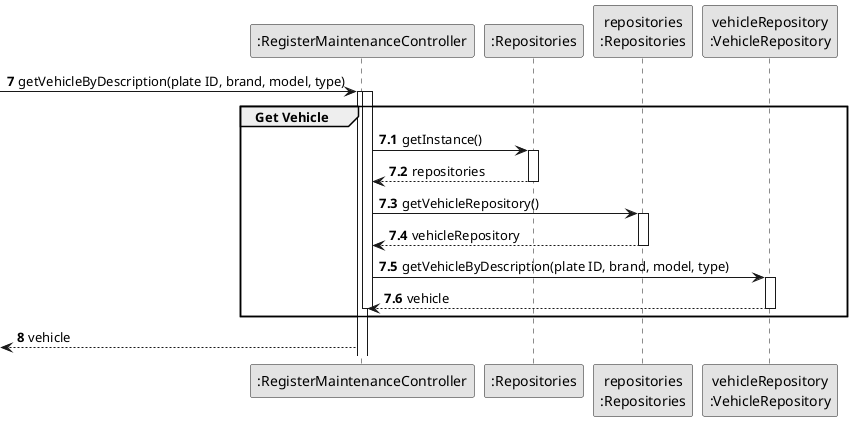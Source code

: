 @startuml
skinparam monochrome true
skinparam packageStyle rectangle
skinparam shadowing false

autonumber

'hide footbox

participant ":RegisterMaintenanceController" as RMC
participant ":Repositories" as RepositorySingleton
participant ":Repositories" as RepositorySingleton
participant "repositories\n:Repositories" as PLAT
participant "vehicleRepository\n:VehicleRepository" as VR
autonumber 7

 -> RMC : getVehicleByDescription(plate ID, brand, model, type)

autonumber 7.1
activate RMC
    group Get Vehicle



        activate RMC

           RMC -> RepositorySingleton : getInstance()
           activate RepositorySingleton

               RepositorySingleton --> RMC: repositories
           deactivate RepositorySingleton

               RMC -> PLAT : getVehicleRepository()
           activate PLAT

               PLAT --> RMC : vehicleRepository
           deactivate PLAT

               RMC -> VR : getVehicleByDescription(plate ID, brand, model, type)
           activate VR

               VR --> RMC : vehicle
           deactivate VR

        deactivate RMC
    end
    autonumber 8
    <-- RMC  : vehicle
deactivate PLAT



@enduml